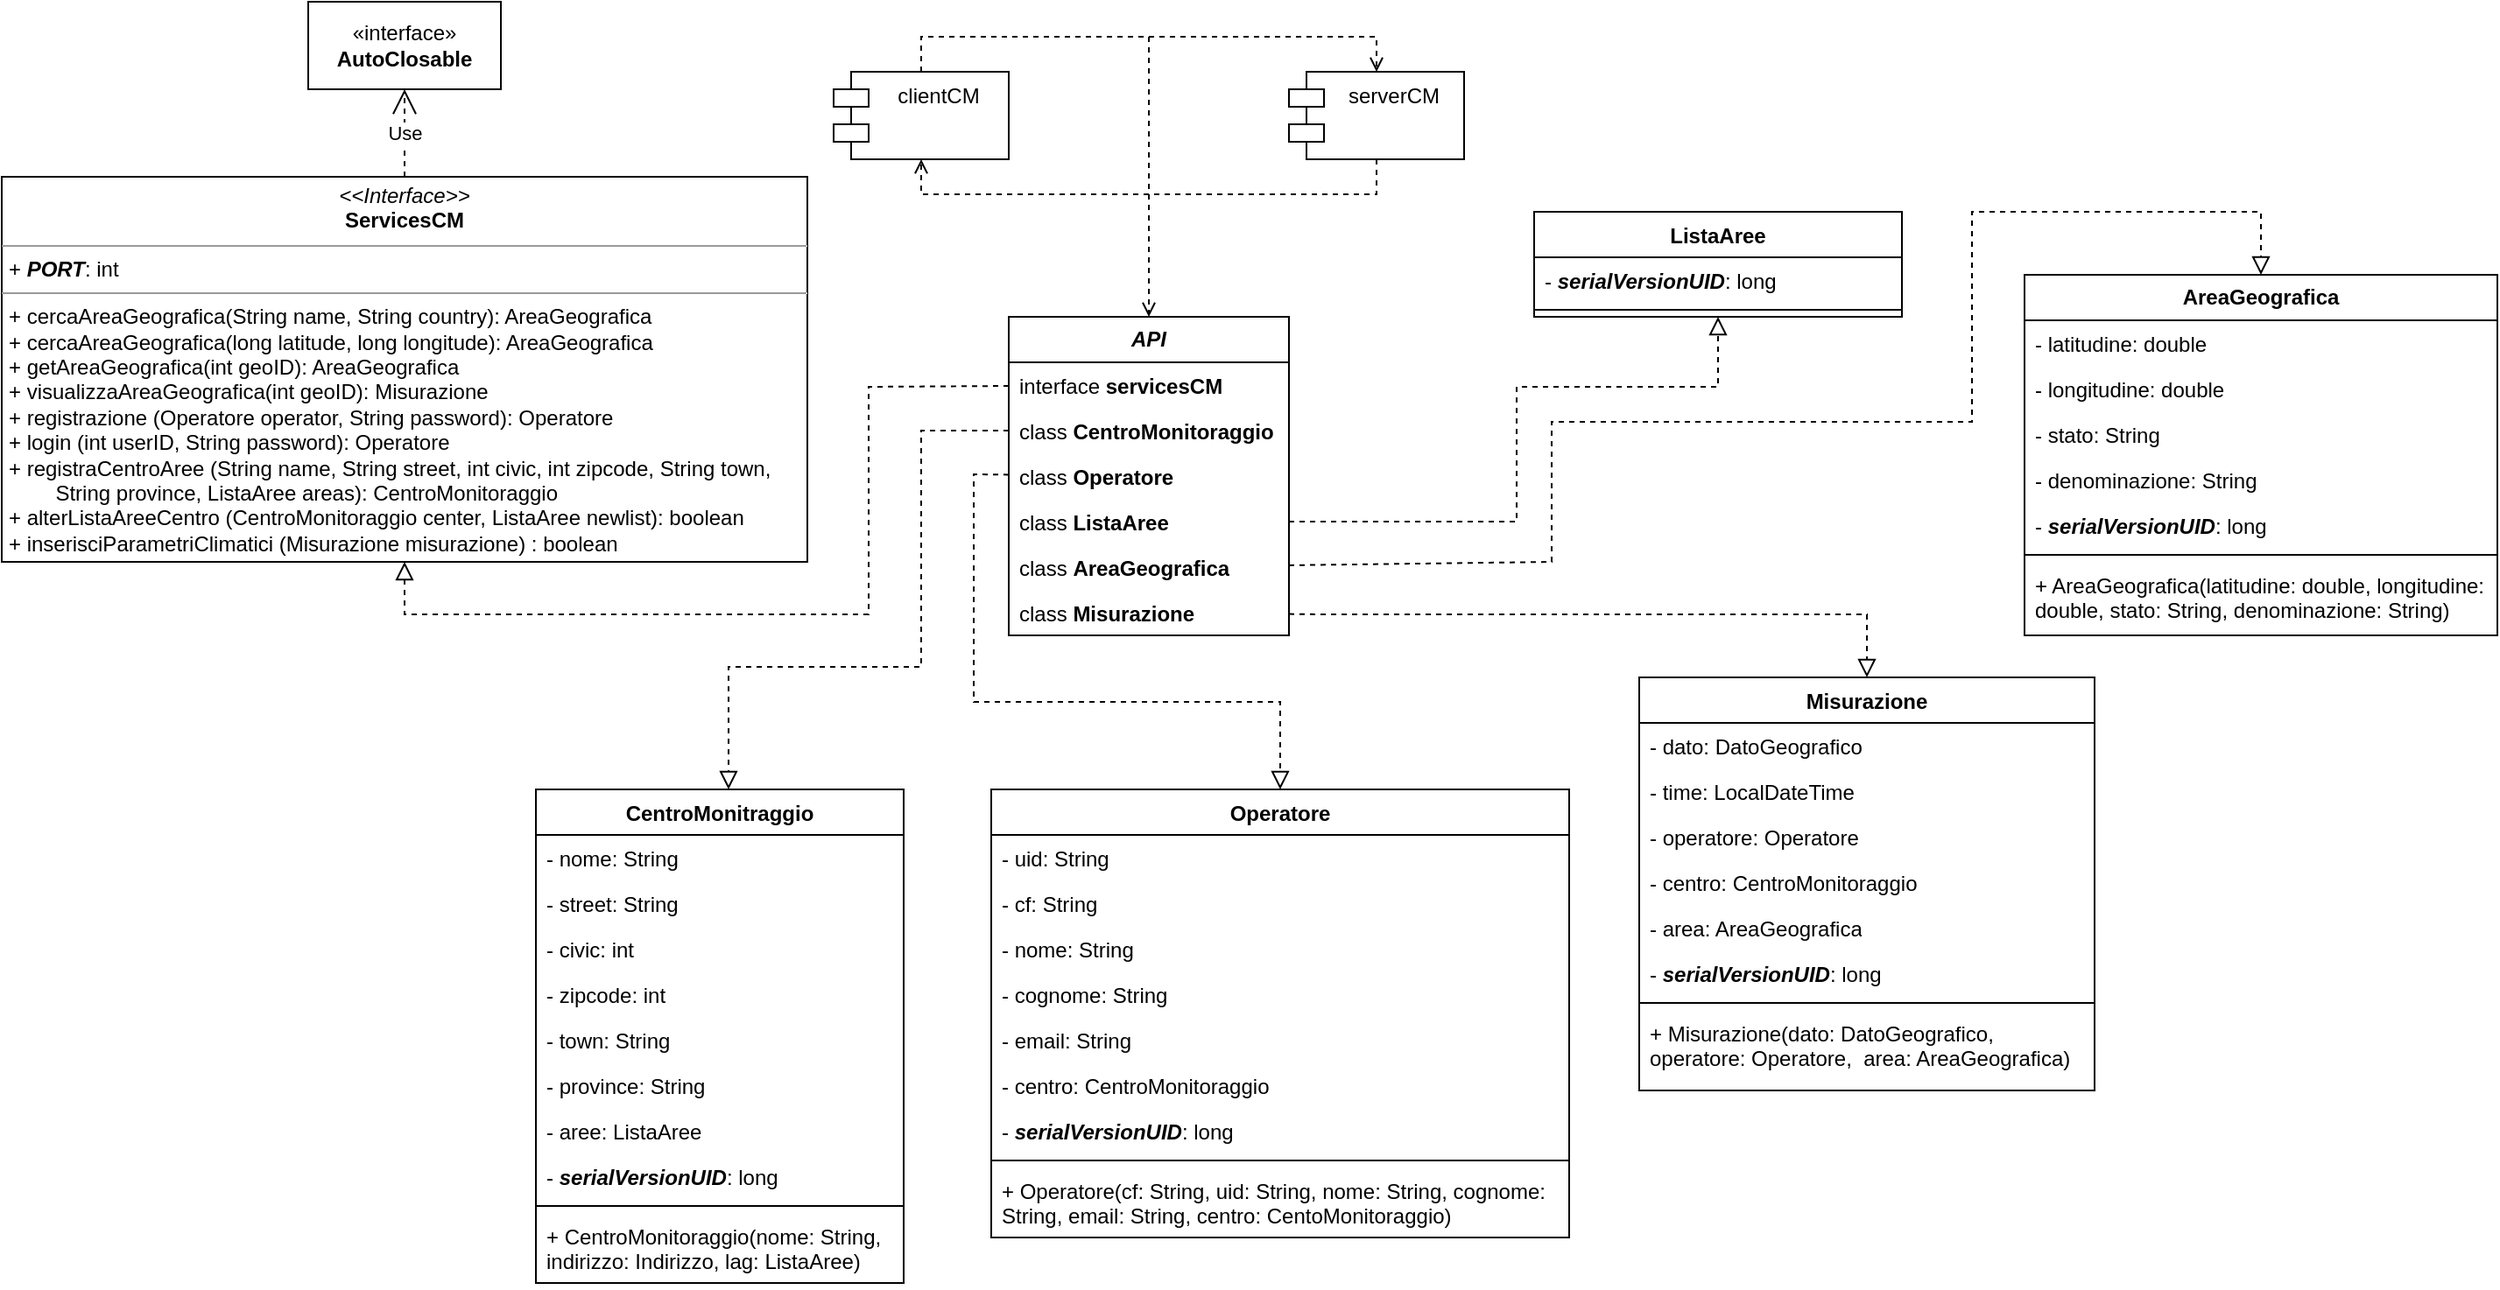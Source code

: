 <mxfile version="21.1.2" type="device">
  <diagram name="Page-1" id="HFzy6bxkJqNL8-My2172">
    <mxGraphModel dx="2127" dy="572" grid="1" gridSize="10" guides="1" tooltips="1" connect="1" arrows="1" fold="1" page="1" pageScale="1" pageWidth="827" pageHeight="1169" math="0" shadow="0">
      <root>
        <mxCell id="0" />
        <mxCell id="1" parent="0" />
        <mxCell id="gSXQWgKhhkNPLeqZEJGc-1" value="serverCM" style="shape=module;align=left;spacingLeft=20;align=center;verticalAlign=top;whiteSpace=wrap;html=1;" parent="1" vertex="1">
          <mxGeometry x="-70" y="60" width="100" height="50" as="geometry" />
        </mxCell>
        <mxCell id="gSXQWgKhhkNPLeqZEJGc-5" value="clientCM" style="shape=module;align=left;spacingLeft=20;align=center;verticalAlign=top;whiteSpace=wrap;html=1;" parent="1" vertex="1">
          <mxGeometry x="-330" y="60" width="100" height="50" as="geometry" />
        </mxCell>
        <mxCell id="fnN1wJ2KamLtPx0jiTRm-55" style="endArrow=block;startArrow=none;endFill=0;startFill=0;endSize=8;html=1;verticalAlign=bottom;dashed=1;labelBackgroundColor=none;rounded=0;" edge="1" parent="1" source="gSXQWgKhhkNPLeqZEJGc-12" target="hHeK6ofaZLI-R--lYShH-33">
          <mxGeometry relative="1" as="geometry">
            <Array as="points">
              <mxPoint x="-250" y="290" />
              <mxPoint x="-250" y="330" />
              <mxPoint x="-250" y="370" />
              <mxPoint x="-250" y="420" />
              <mxPoint x="-75" y="420" />
            </Array>
          </mxGeometry>
        </mxCell>
        <mxCell id="gSXQWgKhhkNPLeqZEJGc-9" value="&lt;b&gt;&lt;i&gt;API&lt;/i&gt;&lt;/b&gt;" style="swimlane;fontStyle=0;childLayout=stackLayout;horizontal=1;startSize=26;fillColor=none;horizontalStack=0;resizeParent=1;resizeParentMax=0;resizeLast=0;collapsible=1;marginBottom=0;whiteSpace=wrap;html=1;" parent="1" vertex="1">
          <mxGeometry x="-230" y="200" width="160" height="182" as="geometry" />
        </mxCell>
        <mxCell id="gSXQWgKhhkNPLeqZEJGc-10" value="interface &lt;b&gt;servicesCM&lt;/b&gt;" style="text;strokeColor=none;fillColor=none;align=left;verticalAlign=top;spacingLeft=4;spacingRight=4;overflow=hidden;rotatable=0;points=[[0,0.5],[1,0.5]];portConstraint=eastwest;whiteSpace=wrap;html=1;" parent="gSXQWgKhhkNPLeqZEJGc-9" vertex="1">
          <mxGeometry y="26" width="160" height="26" as="geometry" />
        </mxCell>
        <mxCell id="gSXQWgKhhkNPLeqZEJGc-11" value="class &lt;b&gt;CentroMonitoraggio&lt;/b&gt;" style="text;strokeColor=none;fillColor=none;align=left;verticalAlign=top;spacingLeft=4;spacingRight=4;overflow=hidden;rotatable=0;points=[[0,0.5],[1,0.5]];portConstraint=eastwest;whiteSpace=wrap;html=1;" parent="gSXQWgKhhkNPLeqZEJGc-9" vertex="1">
          <mxGeometry y="52" width="160" height="26" as="geometry" />
        </mxCell>
        <mxCell id="gSXQWgKhhkNPLeqZEJGc-12" value="class &lt;b&gt;Operatore&lt;/b&gt;" style="text;strokeColor=none;fillColor=none;align=left;verticalAlign=top;spacingLeft=4;spacingRight=4;overflow=hidden;rotatable=0;points=[[0,0.5],[1,0.5]];portConstraint=eastwest;whiteSpace=wrap;html=1;" parent="gSXQWgKhhkNPLeqZEJGc-9" vertex="1">
          <mxGeometry y="78" width="160" height="26" as="geometry" />
        </mxCell>
        <mxCell id="hHeK6ofaZLI-R--lYShH-3" value="class &lt;b&gt;ListaAree&lt;/b&gt;" style="text;strokeColor=none;fillColor=none;align=left;verticalAlign=top;spacingLeft=4;spacingRight=4;overflow=hidden;rotatable=0;points=[[0,0.5],[1,0.5]];portConstraint=eastwest;whiteSpace=wrap;html=1;" parent="gSXQWgKhhkNPLeqZEJGc-9" vertex="1">
          <mxGeometry y="104" width="160" height="26" as="geometry" />
        </mxCell>
        <mxCell id="hHeK6ofaZLI-R--lYShH-2" value="class &lt;b&gt;AreaGeografica&lt;/b&gt;" style="text;strokeColor=none;fillColor=none;align=left;verticalAlign=top;spacingLeft=4;spacingRight=4;overflow=hidden;rotatable=0;points=[[0,0.5],[1,0.5]];portConstraint=eastwest;whiteSpace=wrap;html=1;" parent="gSXQWgKhhkNPLeqZEJGc-9" vertex="1">
          <mxGeometry y="130" width="160" height="26" as="geometry" />
        </mxCell>
        <mxCell id="hHeK6ofaZLI-R--lYShH-1" value="class &lt;b&gt;Misurazione&lt;/b&gt;" style="text;strokeColor=none;fillColor=none;align=left;verticalAlign=top;spacingLeft=4;spacingRight=4;overflow=hidden;rotatable=0;points=[[0,0.5],[1,0.5]];portConstraint=eastwest;whiteSpace=wrap;html=1;" parent="gSXQWgKhhkNPLeqZEJGc-9" vertex="1">
          <mxGeometry y="156" width="160" height="26" as="geometry" />
        </mxCell>
        <mxCell id="hHeK6ofaZLI-R--lYShH-4" value="CentroMonitraggio" style="swimlane;fontStyle=1;align=center;verticalAlign=top;childLayout=stackLayout;horizontal=1;startSize=26;horizontalStack=0;resizeParent=1;resizeParentMax=0;resizeLast=0;collapsible=1;marginBottom=0;whiteSpace=wrap;html=1;" parent="1" vertex="1">
          <mxGeometry x="-500" y="470" width="210" height="282" as="geometry" />
        </mxCell>
        <mxCell id="hHeK6ofaZLI-R--lYShH-25" value="- nome: String" style="text;strokeColor=none;fillColor=none;align=left;verticalAlign=top;spacingLeft=4;spacingRight=4;overflow=hidden;rotatable=0;points=[[0,0.5],[1,0.5]];portConstraint=eastwest;whiteSpace=wrap;html=1;" parent="hHeK6ofaZLI-R--lYShH-4" vertex="1">
          <mxGeometry y="26" width="210" height="26" as="geometry" />
        </mxCell>
        <mxCell id="fnN1wJ2KamLtPx0jiTRm-79" value="- street: String" style="text;strokeColor=none;fillColor=none;align=left;verticalAlign=top;spacingLeft=4;spacingRight=4;overflow=hidden;rotatable=0;points=[[0,0.5],[1,0.5]];portConstraint=eastwest;whiteSpace=wrap;html=1;" vertex="1" parent="hHeK6ofaZLI-R--lYShH-4">
          <mxGeometry y="52" width="210" height="26" as="geometry" />
        </mxCell>
        <mxCell id="fnN1wJ2KamLtPx0jiTRm-80" value="- civic: int" style="text;strokeColor=none;fillColor=none;align=left;verticalAlign=top;spacingLeft=4;spacingRight=4;overflow=hidden;rotatable=0;points=[[0,0.5],[1,0.5]];portConstraint=eastwest;whiteSpace=wrap;html=1;" vertex="1" parent="hHeK6ofaZLI-R--lYShH-4">
          <mxGeometry y="78" width="210" height="26" as="geometry" />
        </mxCell>
        <mxCell id="fnN1wJ2KamLtPx0jiTRm-81" value="- zipcode: int" style="text;strokeColor=none;fillColor=none;align=left;verticalAlign=top;spacingLeft=4;spacingRight=4;overflow=hidden;rotatable=0;points=[[0,0.5],[1,0.5]];portConstraint=eastwest;whiteSpace=wrap;html=1;" vertex="1" parent="hHeK6ofaZLI-R--lYShH-4">
          <mxGeometry y="104" width="210" height="26" as="geometry" />
        </mxCell>
        <mxCell id="fnN1wJ2KamLtPx0jiTRm-82" value="- town: String" style="text;strokeColor=none;fillColor=none;align=left;verticalAlign=top;spacingLeft=4;spacingRight=4;overflow=hidden;rotatable=0;points=[[0,0.5],[1,0.5]];portConstraint=eastwest;whiteSpace=wrap;html=1;" vertex="1" parent="hHeK6ofaZLI-R--lYShH-4">
          <mxGeometry y="130" width="210" height="26" as="geometry" />
        </mxCell>
        <mxCell id="fnN1wJ2KamLtPx0jiTRm-83" value="- province: String" style="text;strokeColor=none;fillColor=none;align=left;verticalAlign=top;spacingLeft=4;spacingRight=4;overflow=hidden;rotatable=0;points=[[0,0.5],[1,0.5]];portConstraint=eastwest;whiteSpace=wrap;html=1;" vertex="1" parent="hHeK6ofaZLI-R--lYShH-4">
          <mxGeometry y="156" width="210" height="26" as="geometry" />
        </mxCell>
        <mxCell id="fnN1wJ2KamLtPx0jiTRm-84" value="- aree: ListaAree" style="text;strokeColor=none;fillColor=none;align=left;verticalAlign=top;spacingLeft=4;spacingRight=4;overflow=hidden;rotatable=0;points=[[0,0.5],[1,0.5]];portConstraint=eastwest;whiteSpace=wrap;html=1;" vertex="1" parent="hHeK6ofaZLI-R--lYShH-4">
          <mxGeometry y="182" width="210" height="26" as="geometry" />
        </mxCell>
        <mxCell id="hHeK6ofaZLI-R--lYShH-27" value="&lt;div&gt;	- &lt;b&gt;&lt;i&gt;serialVersionUID&lt;/i&gt;&lt;/b&gt;: long&lt;/div&gt;&lt;div&gt;&lt;br&gt;&lt;/div&gt;" style="text;strokeColor=none;fillColor=none;align=left;verticalAlign=top;spacingLeft=4;spacingRight=4;overflow=hidden;rotatable=0;points=[[0,0.5],[1,0.5]];portConstraint=eastwest;whiteSpace=wrap;html=1;" parent="hHeK6ofaZLI-R--lYShH-4" vertex="1">
          <mxGeometry y="208" width="210" height="26" as="geometry" />
        </mxCell>
        <mxCell id="hHeK6ofaZLI-R--lYShH-6" value="" style="line;strokeWidth=1;fillColor=none;align=left;verticalAlign=middle;spacingTop=-1;spacingLeft=3;spacingRight=3;rotatable=0;labelPosition=right;points=[];portConstraint=eastwest;strokeColor=inherit;" parent="hHeK6ofaZLI-R--lYShH-4" vertex="1">
          <mxGeometry y="234" width="210" height="8" as="geometry" />
        </mxCell>
        <mxCell id="hHeK6ofaZLI-R--lYShH-28" value="+ CentroMonitoraggio(nome: String, indirizzo: Indirizzo, lag: ListaAree)" style="text;strokeColor=none;fillColor=none;align=left;verticalAlign=top;spacingLeft=4;spacingRight=4;overflow=hidden;rotatable=0;points=[[0,0.5],[1,0.5]];portConstraint=eastwest;whiteSpace=wrap;html=1;" parent="hHeK6ofaZLI-R--lYShH-4" vertex="1">
          <mxGeometry y="242" width="210" height="40" as="geometry" />
        </mxCell>
        <mxCell id="hHeK6ofaZLI-R--lYShH-33" value="Operatore" style="swimlane;fontStyle=1;align=center;verticalAlign=top;childLayout=stackLayout;horizontal=1;startSize=26;horizontalStack=0;resizeParent=1;resizeParentMax=0;resizeLast=0;collapsible=1;marginBottom=0;whiteSpace=wrap;html=1;fillColor=none;" parent="1" vertex="1">
          <mxGeometry x="-240" y="470" width="330" height="256" as="geometry" />
        </mxCell>
        <mxCell id="hHeK6ofaZLI-R--lYShH-35" value="- uid: String" style="text;strokeColor=none;fillColor=none;align=left;verticalAlign=top;spacingLeft=4;spacingRight=4;overflow=hidden;rotatable=0;points=[[0,0.5],[1,0.5]];portConstraint=eastwest;whiteSpace=wrap;html=1;" parent="hHeK6ofaZLI-R--lYShH-33" vertex="1">
          <mxGeometry y="26" width="330" height="26" as="geometry" />
        </mxCell>
        <mxCell id="hHeK6ofaZLI-R--lYShH-34" value="- cf: String" style="text;strokeColor=none;fillColor=none;align=left;verticalAlign=top;spacingLeft=4;spacingRight=4;overflow=hidden;rotatable=0;points=[[0,0.5],[1,0.5]];portConstraint=eastwest;whiteSpace=wrap;html=1;" parent="hHeK6ofaZLI-R--lYShH-33" vertex="1">
          <mxGeometry y="52" width="330" height="26" as="geometry" />
        </mxCell>
        <mxCell id="hHeK6ofaZLI-R--lYShH-36" value="- nome: String" style="text;strokeColor=none;fillColor=none;align=left;verticalAlign=top;spacingLeft=4;spacingRight=4;overflow=hidden;rotatable=0;points=[[0,0.5],[1,0.5]];portConstraint=eastwest;whiteSpace=wrap;html=1;" parent="hHeK6ofaZLI-R--lYShH-33" vertex="1">
          <mxGeometry y="78" width="330" height="26" as="geometry" />
        </mxCell>
        <mxCell id="hHeK6ofaZLI-R--lYShH-37" value="- cognome: String" style="text;strokeColor=none;fillColor=none;align=left;verticalAlign=top;spacingLeft=4;spacingRight=4;overflow=hidden;rotatable=0;points=[[0,0.5],[1,0.5]];portConstraint=eastwest;whiteSpace=wrap;html=1;" parent="hHeK6ofaZLI-R--lYShH-33" vertex="1">
          <mxGeometry y="104" width="330" height="26" as="geometry" />
        </mxCell>
        <mxCell id="hHeK6ofaZLI-R--lYShH-38" value="&lt;div&gt;- email: String&lt;/div&gt;" style="text;strokeColor=none;fillColor=none;align=left;verticalAlign=top;spacingLeft=4;spacingRight=4;overflow=hidden;rotatable=0;points=[[0,0.5],[1,0.5]];portConstraint=eastwest;whiteSpace=wrap;html=1;" parent="hHeK6ofaZLI-R--lYShH-33" vertex="1">
          <mxGeometry y="130" width="330" height="26" as="geometry" />
        </mxCell>
        <mxCell id="hHeK6ofaZLI-R--lYShH-39" value="- centro: CentroMonitoraggio" style="text;strokeColor=none;fillColor=none;align=left;verticalAlign=top;spacingLeft=4;spacingRight=4;overflow=hidden;rotatable=0;points=[[0,0.5],[1,0.5]];portConstraint=eastwest;whiteSpace=wrap;html=1;" parent="hHeK6ofaZLI-R--lYShH-33" vertex="1">
          <mxGeometry y="156" width="330" height="26" as="geometry" />
        </mxCell>
        <mxCell id="fnN1wJ2KamLtPx0jiTRm-85" value="&lt;div&gt;	- &lt;b&gt;&lt;i&gt;serialVersionUID&lt;/i&gt;&lt;/b&gt;: long&lt;/div&gt;&lt;div&gt;&lt;br&gt;&lt;/div&gt;" style="text;strokeColor=none;fillColor=none;align=left;verticalAlign=top;spacingLeft=4;spacingRight=4;overflow=hidden;rotatable=0;points=[[0,0.5],[1,0.5]];portConstraint=eastwest;whiteSpace=wrap;html=1;" vertex="1" parent="hHeK6ofaZLI-R--lYShH-33">
          <mxGeometry y="182" width="330" height="26" as="geometry" />
        </mxCell>
        <mxCell id="hHeK6ofaZLI-R--lYShH-40" value="" style="line;strokeWidth=1;fillColor=none;align=left;verticalAlign=middle;spacingTop=-1;spacingLeft=3;spacingRight=3;rotatable=0;labelPosition=right;points=[];portConstraint=eastwest;strokeColor=inherit;" parent="hHeK6ofaZLI-R--lYShH-33" vertex="1">
          <mxGeometry y="208" width="330" height="8" as="geometry" />
        </mxCell>
        <mxCell id="hHeK6ofaZLI-R--lYShH-41" value="+ Operatore(cf: String, uid: String, nome: String, cognome: String, email: String, centro: CentoMonitoraggio)" style="text;strokeColor=none;fillColor=none;align=left;verticalAlign=top;spacingLeft=4;spacingRight=4;overflow=hidden;rotatable=0;points=[[0,0.5],[1,0.5]];portConstraint=eastwest;whiteSpace=wrap;html=1;" parent="hHeK6ofaZLI-R--lYShH-33" vertex="1">
          <mxGeometry y="216" width="330" height="40" as="geometry" />
        </mxCell>
        <mxCell id="hHeK6ofaZLI-R--lYShH-60" value="&lt;p style=&quot;margin:0px;margin-top:4px;text-align:center;&quot;&gt;&lt;i&gt;&amp;lt;&amp;lt;Interface&amp;gt;&amp;gt;&lt;/i&gt;&lt;br&gt;&lt;b&gt;ServicesCM&lt;/b&gt;&lt;/p&gt;&lt;hr size=&quot;1&quot;&gt;&lt;p style=&quot;margin:0px;margin-left:4px;&quot;&gt;+ &lt;b&gt;&lt;i&gt;PORT&lt;/i&gt;&lt;/b&gt;: int&lt;br&gt;&lt;/p&gt;&lt;hr size=&quot;1&quot;&gt;&lt;p style=&quot;margin:0px;margin-left:4px;&quot;&gt;+ cercaAreaGeografica(String name, String country): AreaGeografica&lt;/p&gt;&lt;p style=&quot;margin:0px;margin-left:4px;&quot;&gt;+ cercaAreaGeografica(long latitude, long longitude): AreaGeografica&lt;br&gt;&lt;/p&gt;&lt;p style=&quot;margin:0px;margin-left:4px;&quot;&gt;+ getAreaGeografica(int geoID): AreaGeografica&lt;br&gt;&lt;/p&gt;&lt;p style=&quot;margin:0px;margin-left:4px;&quot;&gt;+ visualizzaAreaGeografica(int geoID): Misurazione&lt;br&gt;&lt;/p&gt;&lt;p style=&quot;margin:0px;margin-left:4px;&quot;&gt;+ registrazione (Operatore operator, String password): Operatore&lt;/p&gt;&lt;p style=&quot;margin:0px;margin-left:4px;&quot;&gt;+ login (int userID, String password): Operatore&lt;br&gt;&lt;/p&gt;&lt;p style=&quot;margin:0px;margin-left:4px;&quot;&gt;+ registraCentroAree (String name, String street, int civic, int zipcode, String town,&lt;/p&gt;&lt;p style=&quot;margin:0px;margin-left:4px;&quot;&gt;&lt;span style=&quot;white-space: pre;&quot;&gt;	&lt;/span&gt;&lt;span style=&quot;white-space: pre;&quot;&gt;	&lt;/span&gt;&lt;span style=&quot;white-space: pre;&quot;&gt;	&lt;/span&gt;&lt;span style=&quot;white-space: pre;&quot;&gt;	&lt;/span&gt;&amp;nbsp; &amp;nbsp; String province, ListaAree areas): CentroMonitoraggio&lt;/p&gt;&lt;p style=&quot;margin:0px;margin-left:4px;&quot;&gt;+ alterListaAreeCentro (CentroMonitoraggio center, ListaAree newlist): boolean&lt;/p&gt;&lt;p style=&quot;margin:0px;margin-left:4px;&quot;&gt;+ inserisciParametriClimatici (Misurazione misurazione) : boolean&lt;/p&gt;" style="verticalAlign=top;align=left;overflow=fill;fontSize=12;fontFamily=Helvetica;html=1;whiteSpace=wrap;" parent="1" vertex="1">
          <mxGeometry x="-805" y="120" width="460" height="220" as="geometry" />
        </mxCell>
        <mxCell id="hHeK6ofaZLI-R--lYShH-61" value="«interface»&lt;br&gt;&lt;b&gt;AutoClosable&lt;/b&gt;" style="html=1;whiteSpace=wrap;" parent="1" vertex="1">
          <mxGeometry x="-630" y="20" width="110" height="50" as="geometry" />
        </mxCell>
        <mxCell id="hHeK6ofaZLI-R--lYShH-62" value="Use" style="endArrow=open;endSize=12;dashed=1;html=1;rounded=0;entryX=0.5;entryY=1;entryDx=0;entryDy=0;exitX=0.5;exitY=0;exitDx=0;exitDy=0;" parent="1" target="hHeK6ofaZLI-R--lYShH-61" edge="1" source="hHeK6ofaZLI-R--lYShH-60">
          <mxGeometry width="160" relative="1" as="geometry">
            <mxPoint x="-245" y="410" as="sourcePoint" />
            <mxPoint x="-245.29" y="300" as="targetPoint" />
          </mxGeometry>
        </mxCell>
        <mxCell id="fnN1wJ2KamLtPx0jiTRm-1" value="&lt;b&gt;AreaGeografica&lt;/b&gt;" style="swimlane;fontStyle=0;childLayout=stackLayout;horizontal=1;startSize=26;fillColor=none;horizontalStack=0;resizeParent=1;resizeParentMax=0;resizeLast=0;collapsible=1;marginBottom=0;whiteSpace=wrap;html=1;" vertex="1" parent="1">
          <mxGeometry x="350" y="176" width="270" height="206" as="geometry" />
        </mxCell>
        <mxCell id="fnN1wJ2KamLtPx0jiTRm-2" value="- latitudine: double" style="text;strokeColor=none;fillColor=none;align=left;verticalAlign=top;spacingLeft=4;spacingRight=4;overflow=hidden;rotatable=0;points=[[0,0.5],[1,0.5]];portConstraint=eastwest;whiteSpace=wrap;html=1;" vertex="1" parent="fnN1wJ2KamLtPx0jiTRm-1">
          <mxGeometry y="26" width="270" height="26" as="geometry" />
        </mxCell>
        <mxCell id="fnN1wJ2KamLtPx0jiTRm-3" value="- longitudine: double" style="text;strokeColor=none;fillColor=none;align=left;verticalAlign=top;spacingLeft=4;spacingRight=4;overflow=hidden;rotatable=0;points=[[0,0.5],[1,0.5]];portConstraint=eastwest;whiteSpace=wrap;html=1;" vertex="1" parent="fnN1wJ2KamLtPx0jiTRm-1">
          <mxGeometry y="52" width="270" height="26" as="geometry" />
        </mxCell>
        <mxCell id="fnN1wJ2KamLtPx0jiTRm-4" value="- stato: String" style="text;strokeColor=none;fillColor=none;align=left;verticalAlign=top;spacingLeft=4;spacingRight=4;overflow=hidden;rotatable=0;points=[[0,0.5],[1,0.5]];portConstraint=eastwest;whiteSpace=wrap;html=1;" vertex="1" parent="fnN1wJ2KamLtPx0jiTRm-1">
          <mxGeometry y="78" width="270" height="26" as="geometry" />
        </mxCell>
        <mxCell id="fnN1wJ2KamLtPx0jiTRm-5" value="- denominazione: String" style="text;strokeColor=none;fillColor=none;align=left;verticalAlign=top;spacingLeft=4;spacingRight=4;overflow=hidden;rotatable=0;points=[[0,0.5],[1,0.5]];portConstraint=eastwest;whiteSpace=wrap;html=1;" vertex="1" parent="fnN1wJ2KamLtPx0jiTRm-1">
          <mxGeometry y="104" width="270" height="26" as="geometry" />
        </mxCell>
        <mxCell id="fnN1wJ2KamLtPx0jiTRm-88" value="&lt;div&gt;	- &lt;b&gt;&lt;i&gt;serialVersionUID&lt;/i&gt;&lt;/b&gt;: long&lt;/div&gt;&lt;div&gt;&lt;br&gt;&lt;/div&gt;" style="text;strokeColor=none;fillColor=none;align=left;verticalAlign=top;spacingLeft=4;spacingRight=4;overflow=hidden;rotatable=0;points=[[0,0.5],[1,0.5]];portConstraint=eastwest;whiteSpace=wrap;html=1;" vertex="1" parent="fnN1wJ2KamLtPx0jiTRm-1">
          <mxGeometry y="130" width="270" height="26" as="geometry" />
        </mxCell>
        <mxCell id="fnN1wJ2KamLtPx0jiTRm-6" value="" style="line;strokeWidth=1;fillColor=none;align=left;verticalAlign=middle;spacingTop=-1;spacingLeft=3;spacingRight=3;rotatable=0;labelPosition=right;points=[];portConstraint=eastwest;strokeColor=inherit;" vertex="1" parent="fnN1wJ2KamLtPx0jiTRm-1">
          <mxGeometry y="156" width="270" height="8" as="geometry" />
        </mxCell>
        <mxCell id="fnN1wJ2KamLtPx0jiTRm-7" value="+ AreaGeografica(latitudine: double, longitudine: double, stato: String, denominazione: String)" style="text;strokeColor=none;fillColor=none;align=left;verticalAlign=top;spacingLeft=4;spacingRight=4;overflow=hidden;rotatable=0;points=[[0,0.5],[1,0.5]];portConstraint=eastwest;whiteSpace=wrap;html=1;" vertex="1" parent="fnN1wJ2KamLtPx0jiTRm-1">
          <mxGeometry y="164" width="270" height="42" as="geometry" />
        </mxCell>
        <mxCell id="fnN1wJ2KamLtPx0jiTRm-18" value="&lt;div&gt;Misurazione&lt;/div&gt;" style="swimlane;fontStyle=1;align=center;verticalAlign=top;childLayout=stackLayout;horizontal=1;startSize=26;horizontalStack=0;resizeParent=1;resizeParentMax=0;resizeLast=0;collapsible=1;marginBottom=0;whiteSpace=wrap;html=1;fillColor=none;" vertex="1" parent="1">
          <mxGeometry x="130" y="406" width="260" height="236" as="geometry" />
        </mxCell>
        <mxCell id="fnN1wJ2KamLtPx0jiTRm-19" value="- dato: DatoGeografico" style="text;strokeColor=none;fillColor=none;align=left;verticalAlign=top;spacingLeft=4;spacingRight=4;overflow=hidden;rotatable=0;points=[[0,0.5],[1,0.5]];portConstraint=eastwest;whiteSpace=wrap;html=1;" vertex="1" parent="fnN1wJ2KamLtPx0jiTRm-18">
          <mxGeometry y="26" width="260" height="26" as="geometry" />
        </mxCell>
        <mxCell id="fnN1wJ2KamLtPx0jiTRm-20" value="- time: LocalDateTime" style="text;strokeColor=none;fillColor=none;align=left;verticalAlign=top;spacingLeft=4;spacingRight=4;overflow=hidden;rotatable=0;points=[[0,0.5],[1,0.5]];portConstraint=eastwest;whiteSpace=wrap;html=1;" vertex="1" parent="fnN1wJ2KamLtPx0jiTRm-18">
          <mxGeometry y="52" width="260" height="26" as="geometry" />
        </mxCell>
        <mxCell id="fnN1wJ2KamLtPx0jiTRm-21" value="- operatore: Operatore" style="text;strokeColor=none;fillColor=none;align=left;verticalAlign=top;spacingLeft=4;spacingRight=4;overflow=hidden;rotatable=0;points=[[0,0.5],[1,0.5]];portConstraint=eastwest;whiteSpace=wrap;html=1;" vertex="1" parent="fnN1wJ2KamLtPx0jiTRm-18">
          <mxGeometry y="78" width="260" height="26" as="geometry" />
        </mxCell>
        <mxCell id="fnN1wJ2KamLtPx0jiTRm-22" value="&lt;div&gt;- centro: CentroMonitoraggio&lt;br&gt;&lt;/div&gt;" style="text;strokeColor=none;fillColor=none;align=left;verticalAlign=top;spacingLeft=4;spacingRight=4;overflow=hidden;rotatable=0;points=[[0,0.5],[1,0.5]];portConstraint=eastwest;whiteSpace=wrap;html=1;" vertex="1" parent="fnN1wJ2KamLtPx0jiTRm-18">
          <mxGeometry y="104" width="260" height="26" as="geometry" />
        </mxCell>
        <mxCell id="fnN1wJ2KamLtPx0jiTRm-23" value="- area: AreaGeografica" style="text;strokeColor=none;fillColor=none;align=left;verticalAlign=top;spacingLeft=4;spacingRight=4;overflow=hidden;rotatable=0;points=[[0,0.5],[1,0.5]];portConstraint=eastwest;whiteSpace=wrap;html=1;" vertex="1" parent="fnN1wJ2KamLtPx0jiTRm-18">
          <mxGeometry y="130" width="260" height="26" as="geometry" />
        </mxCell>
        <mxCell id="fnN1wJ2KamLtPx0jiTRm-86" value="&lt;div&gt;	- &lt;b&gt;&lt;i&gt;serialVersionUID&lt;/i&gt;&lt;/b&gt;: long&lt;/div&gt;&lt;div&gt;&lt;br&gt;&lt;/div&gt;" style="text;strokeColor=none;fillColor=none;align=left;verticalAlign=top;spacingLeft=4;spacingRight=4;overflow=hidden;rotatable=0;points=[[0,0.5],[1,0.5]];portConstraint=eastwest;whiteSpace=wrap;html=1;" vertex="1" parent="fnN1wJ2KamLtPx0jiTRm-18">
          <mxGeometry y="156" width="260" height="26" as="geometry" />
        </mxCell>
        <mxCell id="fnN1wJ2KamLtPx0jiTRm-24" value="" style="line;strokeWidth=1;fillColor=#FF0000;align=left;verticalAlign=middle;spacingTop=-1;spacingLeft=3;spacingRight=3;rotatable=0;labelPosition=right;points=[];portConstraint=eastwest;strokeColor=inherit;" vertex="1" parent="fnN1wJ2KamLtPx0jiTRm-18">
          <mxGeometry y="182" width="260" height="8" as="geometry" />
        </mxCell>
        <mxCell id="fnN1wJ2KamLtPx0jiTRm-25" value="+ Misurazione(dato: DatoGeografico, operatore: Operatore,&amp;nbsp; area: AreaGeografica)" style="text;strokeColor=none;fillColor=none;align=left;verticalAlign=top;spacingLeft=4;spacingRight=4;overflow=hidden;rotatable=0;points=[[0,0.5],[1,0.5]];portConstraint=eastwest;whiteSpace=wrap;html=1;" vertex="1" parent="fnN1wJ2KamLtPx0jiTRm-18">
          <mxGeometry y="190" width="260" height="46" as="geometry" />
        </mxCell>
        <mxCell id="fnN1wJ2KamLtPx0jiTRm-34" value="ListaAree" style="swimlane;fontStyle=1;align=center;verticalAlign=top;childLayout=stackLayout;horizontal=1;startSize=26;horizontalStack=0;resizeParent=1;resizeParentMax=0;resizeLast=0;collapsible=1;marginBottom=0;whiteSpace=wrap;html=1;fillColor=none;" vertex="1" parent="1">
          <mxGeometry x="70" y="140" width="210" height="60" as="geometry" />
        </mxCell>
        <mxCell id="fnN1wJ2KamLtPx0jiTRm-87" value="&lt;div&gt;	- &lt;b&gt;&lt;i&gt;serialVersionUID&lt;/i&gt;&lt;/b&gt;: long&lt;/div&gt;&lt;div&gt;&lt;br&gt;&lt;/div&gt;" style="text;strokeColor=none;fillColor=none;align=left;verticalAlign=top;spacingLeft=4;spacingRight=4;overflow=hidden;rotatable=0;points=[[0,0.5],[1,0.5]];portConstraint=eastwest;whiteSpace=wrap;html=1;" vertex="1" parent="fnN1wJ2KamLtPx0jiTRm-34">
          <mxGeometry y="26" width="210" height="26" as="geometry" />
        </mxCell>
        <mxCell id="fnN1wJ2KamLtPx0jiTRm-37" value="" style="line;strokeWidth=1;fillColor=none;align=left;verticalAlign=middle;spacingTop=-1;spacingLeft=3;spacingRight=3;rotatable=0;labelPosition=right;points=[];portConstraint=eastwest;strokeColor=inherit;" vertex="1" parent="fnN1wJ2KamLtPx0jiTRm-34">
          <mxGeometry y="52" width="210" height="8" as="geometry" />
        </mxCell>
        <mxCell id="fnN1wJ2KamLtPx0jiTRm-53" style="endArrow=block;startArrow=none;endFill=0;startFill=0;endSize=8;html=1;verticalAlign=bottom;dashed=1;labelBackgroundColor=none;rounded=0;entryX=0.5;entryY=1;entryDx=0;entryDy=0;" edge="1" parent="1" source="gSXQWgKhhkNPLeqZEJGc-10" target="hHeK6ofaZLI-R--lYShH-60">
          <mxGeometry relative="1" as="geometry">
            <mxPoint x="-360" y="280" as="targetPoint" />
            <Array as="points">
              <mxPoint x="-310" y="240" />
              <mxPoint x="-310" y="370" />
              <mxPoint x="-575" y="370" />
            </Array>
          </mxGeometry>
        </mxCell>
        <mxCell id="fnN1wJ2KamLtPx0jiTRm-54" style="endArrow=block;startArrow=none;endFill=0;startFill=0;endSize=8;html=1;verticalAlign=bottom;dashed=1;labelBackgroundColor=none;rounded=0;" edge="1" parent="1" source="gSXQWgKhhkNPLeqZEJGc-11">
          <mxGeometry relative="1" as="geometry">
            <mxPoint x="-390" y="470" as="targetPoint" />
            <Array as="points">
              <mxPoint x="-280" y="265" />
              <mxPoint x="-280" y="310" />
              <mxPoint x="-280" y="360" />
              <mxPoint x="-280" y="400" />
              <mxPoint x="-390" y="400" />
            </Array>
          </mxGeometry>
        </mxCell>
        <mxCell id="fnN1wJ2KamLtPx0jiTRm-56" style="endArrow=block;startArrow=none;endFill=0;startFill=0;endSize=8;html=1;verticalAlign=bottom;dashed=1;labelBackgroundColor=none;rounded=0;entryX=0.5;entryY=0;entryDx=0;entryDy=0;" edge="1" parent="1" source="hHeK6ofaZLI-R--lYShH-1" target="fnN1wJ2KamLtPx0jiTRm-18">
          <mxGeometry relative="1" as="geometry">
            <Array as="points">
              <mxPoint x="-50" y="370" />
              <mxPoint x="260" y="370" />
            </Array>
          </mxGeometry>
        </mxCell>
        <mxCell id="fnN1wJ2KamLtPx0jiTRm-57" style="endArrow=block;startArrow=none;endFill=0;startFill=0;endSize=8;html=1;verticalAlign=bottom;dashed=1;labelBackgroundColor=none;rounded=0;exitX=1;exitY=0.5;exitDx=0;exitDy=0;" edge="1" parent="1" source="hHeK6ofaZLI-R--lYShH-3" target="fnN1wJ2KamLtPx0jiTRm-34">
          <mxGeometry relative="1" as="geometry">
            <mxPoint x="-50" y="317" as="sourcePoint" />
            <Array as="points">
              <mxPoint x="60" y="317" />
              <mxPoint x="60" y="240" />
              <mxPoint x="175" y="240" />
            </Array>
          </mxGeometry>
        </mxCell>
        <mxCell id="fnN1wJ2KamLtPx0jiTRm-58" style="endArrow=block;startArrow=none;endFill=0;startFill=0;endSize=8;html=1;verticalAlign=bottom;dashed=1;labelBackgroundColor=none;rounded=0;entryX=0.5;entryY=0;entryDx=0;entryDy=0;" edge="1" parent="1" source="hHeK6ofaZLI-R--lYShH-2" target="fnN1wJ2KamLtPx0jiTRm-1">
          <mxGeometry relative="1" as="geometry">
            <mxPoint x="480" y="170" as="targetPoint" />
            <Array as="points">
              <mxPoint x="80" y="340" />
              <mxPoint x="80" y="260" />
              <mxPoint x="220" y="260" />
              <mxPoint x="320" y="260" />
              <mxPoint x="320" y="140" />
              <mxPoint x="400" y="140" />
              <mxPoint x="485" y="140" />
              <mxPoint x="485" y="160" />
            </Array>
          </mxGeometry>
        </mxCell>
        <mxCell id="fnN1wJ2KamLtPx0jiTRm-70" value="" style="endArrow=open;html=1;rounded=0;align=center;verticalAlign=bottom;dashed=1;endFill=0;labelBackgroundColor=none;exitX=0.5;exitY=0;exitDx=0;exitDy=0;entryX=0.5;entryY=0;entryDx=0;entryDy=0;" edge="1" parent="1" source="gSXQWgKhhkNPLeqZEJGc-5" target="gSXQWgKhhkNPLeqZEJGc-1">
          <mxGeometry relative="1" as="geometry">
            <mxPoint x="-220" y="70" as="sourcePoint" />
            <mxPoint x="-60" y="70" as="targetPoint" />
            <Array as="points">
              <mxPoint x="-280" y="40" />
              <mxPoint x="-20" y="40" />
            </Array>
          </mxGeometry>
        </mxCell>
        <mxCell id="fnN1wJ2KamLtPx0jiTRm-71" value="" style="resizable=0;html=1;align=center;verticalAlign=top;labelBackgroundColor=none;" connectable="0" vertex="1" parent="fnN1wJ2KamLtPx0jiTRm-70">
          <mxGeometry relative="1" as="geometry" />
        </mxCell>
        <mxCell id="fnN1wJ2KamLtPx0jiTRm-72" value="" style="endArrow=open;html=1;rounded=0;align=center;verticalAlign=bottom;dashed=1;endFill=0;labelBackgroundColor=none;entryX=0.5;entryY=1;entryDx=0;entryDy=0;exitX=0.5;exitY=1;exitDx=0;exitDy=0;" edge="1" parent="1" source="gSXQWgKhhkNPLeqZEJGc-1" target="gSXQWgKhhkNPLeqZEJGc-5">
          <mxGeometry relative="1" as="geometry">
            <mxPoint x="-100" y="130" as="sourcePoint" />
            <mxPoint x="-50" y="80" as="targetPoint" />
            <Array as="points">
              <mxPoint x="-20" y="130" />
              <mxPoint x="-150" y="130" />
              <mxPoint x="-280" y="130" />
            </Array>
          </mxGeometry>
        </mxCell>
        <mxCell id="fnN1wJ2KamLtPx0jiTRm-73" value="" style="resizable=0;html=1;align=center;verticalAlign=top;labelBackgroundColor=none;" connectable="0" vertex="1" parent="fnN1wJ2KamLtPx0jiTRm-72">
          <mxGeometry relative="1" as="geometry" />
        </mxCell>
        <mxCell id="fnN1wJ2KamLtPx0jiTRm-77" value="" style="html=1;verticalAlign=bottom;labelBackgroundColor=none;endArrow=open;endFill=0;dashed=1;rounded=0;entryX=0.5;entryY=0;entryDx=0;entryDy=0;" edge="1" parent="1" target="gSXQWgKhhkNPLeqZEJGc-9">
          <mxGeometry width="160" relative="1" as="geometry">
            <mxPoint x="-150" y="40" as="sourcePoint" />
            <mxPoint x="-120" y="150" as="targetPoint" />
            <Array as="points">
              <mxPoint x="-150" y="40" />
            </Array>
          </mxGeometry>
        </mxCell>
      </root>
    </mxGraphModel>
  </diagram>
</mxfile>
